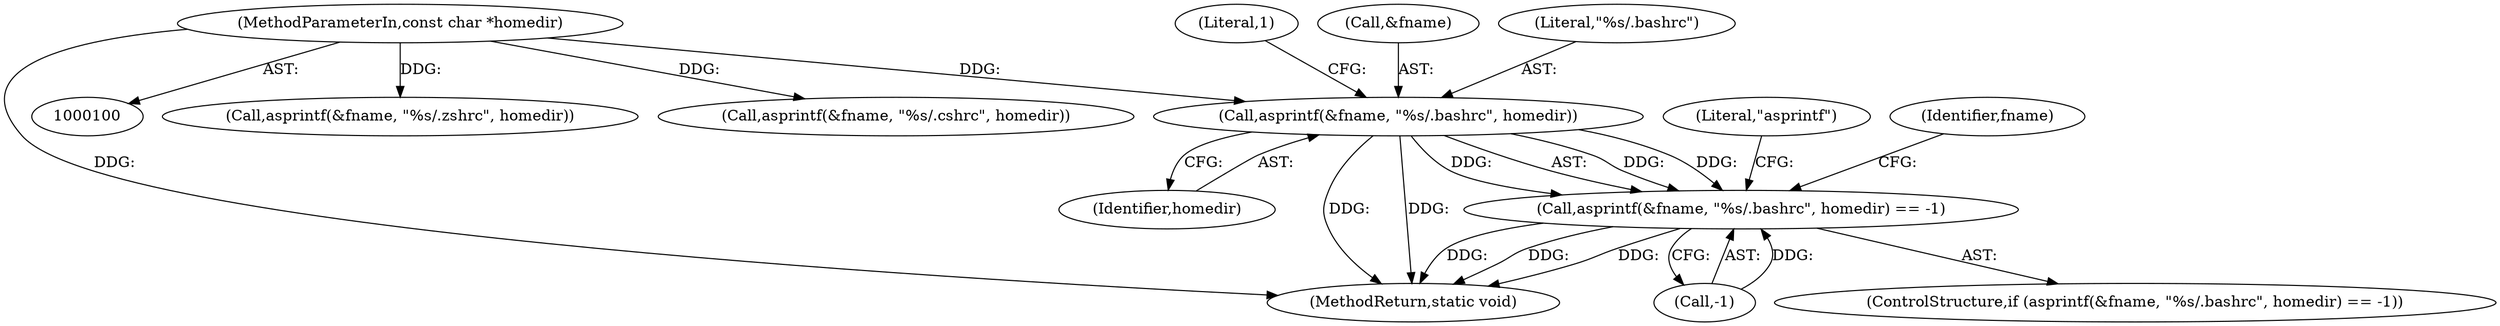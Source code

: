 digraph "0_firejail_b8a4ff9775318ca5e679183884a6a63f3da8f863_1@API" {
"1000239" [label="(Call,asprintf(&fname, \"%s/.bashrc\", homedir))"];
"1000101" [label="(MethodParameterIn,const char *homedir)"];
"1000238" [label="(Call,asprintf(&fname, \"%s/.bashrc\", homedir) == -1)"];
"1000238" [label="(Call,asprintf(&fname, \"%s/.bashrc\", homedir) == -1)"];
"1000245" [label="(Literal,1)"];
"1000237" [label="(ControlStructure,if (asprintf(&fname, \"%s/.bashrc\", homedir) == -1))"];
"1000240" [label="(Call,&fname)"];
"1000242" [label="(Literal,\"%s/.bashrc\")"];
"1000243" [label="(Identifier,homedir)"];
"1000128" [label="(Call,asprintf(&fname, \"%s/.zshrc\", homedir))"];
"1000189" [label="(Call,asprintf(&fname, \"%s/.cshrc\", homedir))"];
"1000247" [label="(Literal,\"asprintf\")"];
"1000101" [label="(MethodParameterIn,const char *homedir)"];
"1000275" [label="(MethodReturn,static void)"];
"1000239" [label="(Call,asprintf(&fname, \"%s/.bashrc\", homedir))"];
"1000244" [label="(Call,-1)"];
"1000252" [label="(Identifier,fname)"];
"1000239" -> "1000238"  [label="AST: "];
"1000239" -> "1000243"  [label="CFG: "];
"1000240" -> "1000239"  [label="AST: "];
"1000242" -> "1000239"  [label="AST: "];
"1000243" -> "1000239"  [label="AST: "];
"1000245" -> "1000239"  [label="CFG: "];
"1000239" -> "1000275"  [label="DDG: "];
"1000239" -> "1000275"  [label="DDG: "];
"1000239" -> "1000238"  [label="DDG: "];
"1000239" -> "1000238"  [label="DDG: "];
"1000239" -> "1000238"  [label="DDG: "];
"1000101" -> "1000239"  [label="DDG: "];
"1000101" -> "1000100"  [label="AST: "];
"1000101" -> "1000275"  [label="DDG: "];
"1000101" -> "1000128"  [label="DDG: "];
"1000101" -> "1000189"  [label="DDG: "];
"1000238" -> "1000237"  [label="AST: "];
"1000238" -> "1000244"  [label="CFG: "];
"1000244" -> "1000238"  [label="AST: "];
"1000247" -> "1000238"  [label="CFG: "];
"1000252" -> "1000238"  [label="CFG: "];
"1000238" -> "1000275"  [label="DDG: "];
"1000238" -> "1000275"  [label="DDG: "];
"1000238" -> "1000275"  [label="DDG: "];
"1000244" -> "1000238"  [label="DDG: "];
}
